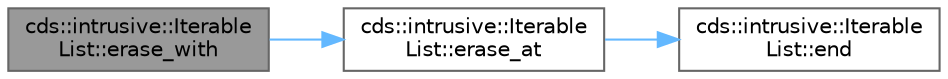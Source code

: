 digraph "cds::intrusive::IterableList::erase_with"
{
 // LATEX_PDF_SIZE
  bgcolor="transparent";
  edge [fontname=Helvetica,fontsize=10,labelfontname=Helvetica,labelfontsize=10];
  node [fontname=Helvetica,fontsize=10,shape=box,height=0.2,width=0.4];
  rankdir="LR";
  Node1 [id="Node000001",label="cds::intrusive::Iterable\lList::erase_with",height=0.2,width=0.4,color="gray40", fillcolor="grey60", style="filled", fontcolor="black",tooltip="Deletes the item from the list using pred predicate for searching"];
  Node1 -> Node2 [id="edge1_Node000001_Node000002",color="steelblue1",style="solid",tooltip=" "];
  Node2 [id="Node000002",label="cds::intrusive::Iterable\lList::erase_at",height=0.2,width=0.4,color="grey40", fillcolor="white", style="filled",URL="$classcds_1_1intrusive_1_1_iterable_list.html#a7145fe18fd2276bef6e215a7ea16fba1",tooltip="Deletes the item pointed by iterator iter"];
  Node2 -> Node3 [id="edge2_Node000002_Node000003",color="steelblue1",style="solid",tooltip=" "];
  Node3 [id="Node000003",label="cds::intrusive::Iterable\lList::end",height=0.2,width=0.4,color="grey40", fillcolor="white", style="filled",URL="$classcds_1_1intrusive_1_1_iterable_list.html#a205278ce31de2e3aa7aa184364aed59b",tooltip="Returns an iterator that addresses the location succeeding the last element in a list"];
}
